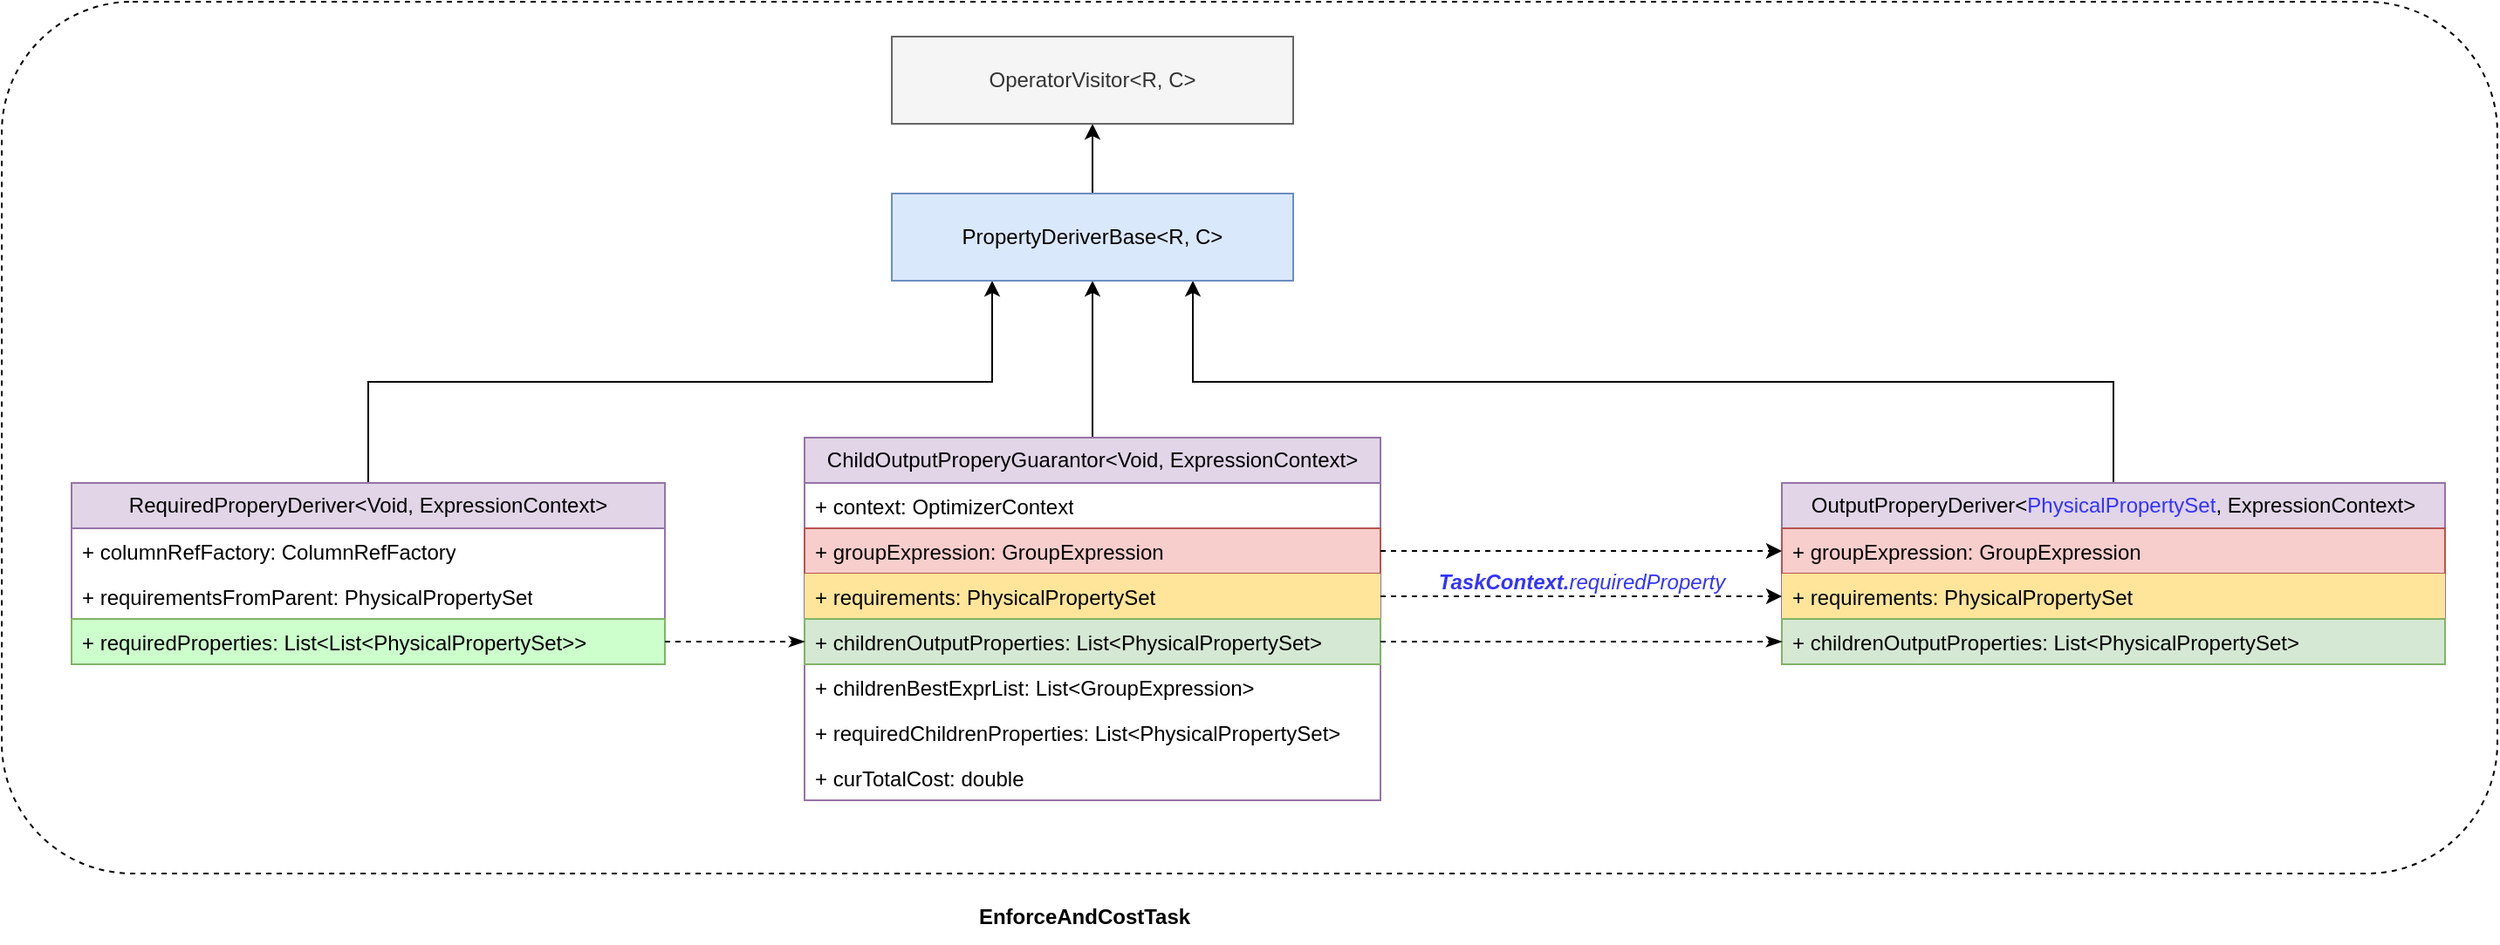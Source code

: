 <mxfile version="22.0.4" type="device">
  <diagram name="第 1 页" id="SFG76TiXSmoASKsAes4e">
    <mxGraphModel dx="1735" dy="1178" grid="1" gridSize="10" guides="1" tooltips="1" connect="1" arrows="1" fold="1" page="1" pageScale="1" pageWidth="827" pageHeight="1169" math="0" shadow="0">
      <root>
        <mxCell id="0" />
        <mxCell id="1" parent="0" />
        <mxCell id="r9hSq9QM5GWR6ms9VNQf-29" style="edgeStyle=orthogonalEdgeStyle;rounded=0;orthogonalLoop=1;jettySize=auto;html=1;exitX=0.5;exitY=0;exitDx=0;exitDy=0;entryX=0.5;entryY=1;entryDx=0;entryDy=0;" parent="1" source="HUhvKqKuCBMlooNIM-Bv-9" target="r9hSq9QM5GWR6ms9VNQf-5" edge="1">
          <mxGeometry relative="1" as="geometry" />
        </mxCell>
        <mxCell id="HUhvKqKuCBMlooNIM-Bv-9" value="ChildOutputProperyGuarantor&amp;lt;Void, ExpressionContext&lt;span style=&quot;background-color: initial;&quot;&gt;&amp;gt;&lt;/span&gt;" style="swimlane;fontStyle=0;childLayout=stackLayout;horizontal=1;startSize=26;fillColor=#e1d5e7;horizontalStack=0;resizeParent=1;resizeParentMax=0;resizeLast=0;collapsible=1;marginBottom=0;whiteSpace=wrap;html=1;strokeColor=#9673a6;" parent="1" vertex="1">
          <mxGeometry x="530" y="440" width="330" height="208" as="geometry" />
        </mxCell>
        <mxCell id="HUhvKqKuCBMlooNIM-Bv-12" value="+&amp;nbsp;context&lt;span style=&quot;background-color: initial;&quot;&gt;:&amp;nbsp;&lt;/span&gt;OptimizerContext" style="text;strokeColor=none;fillColor=none;align=left;verticalAlign=top;spacingLeft=4;spacingRight=4;overflow=hidden;rotatable=0;points=[[0,0.5],[1,0.5]];portConstraint=eastwest;whiteSpace=wrap;html=1;" parent="HUhvKqKuCBMlooNIM-Bv-9" vertex="1">
          <mxGeometry y="26" width="330" height="26" as="geometry" />
        </mxCell>
        <mxCell id="r9hSq9QM5GWR6ms9VNQf-14" value="+&amp;nbsp;groupExpression&lt;span style=&quot;background-color: initial;&quot;&gt;: G&lt;/span&gt;roupExpression" style="text;strokeColor=#b85450;fillColor=#f8cecc;align=left;verticalAlign=top;spacingLeft=4;spacingRight=4;overflow=hidden;rotatable=0;points=[[0,0.5],[1,0.5]];portConstraint=eastwest;whiteSpace=wrap;html=1;" parent="HUhvKqKuCBMlooNIM-Bv-9" vertex="1">
          <mxGeometry y="52" width="330" height="26" as="geometry" />
        </mxCell>
        <mxCell id="r9hSq9QM5GWR6ms9VNQf-15" value="+&amp;nbsp;requirements&lt;span style=&quot;background-color: initial;&quot;&gt;:&amp;nbsp;&lt;/span&gt;PhysicalPropertySet" style="text;strokeColor=none;fillColor=#FFE599;align=left;verticalAlign=top;spacingLeft=4;spacingRight=4;overflow=hidden;rotatable=0;points=[[0,0.5],[1,0.5]];portConstraint=eastwest;whiteSpace=wrap;html=1;" parent="HUhvKqKuCBMlooNIM-Bv-9" vertex="1">
          <mxGeometry y="78" width="330" height="26" as="geometry" />
        </mxCell>
        <mxCell id="r9hSq9QM5GWR6ms9VNQf-18" value="+&amp;nbsp;childrenOutputProperties&lt;span style=&quot;background-color: initial;&quot;&gt;: List&amp;lt;&lt;/span&gt;&lt;span style=&quot;background-color: initial;&quot;&gt;PhysicalPropertySet&amp;gt;&lt;/span&gt;" style="text;strokeColor=#82b366;fillColor=#d5e8d4;align=left;verticalAlign=top;spacingLeft=4;spacingRight=4;overflow=hidden;rotatable=0;points=[[0,0.5],[1,0.5]];portConstraint=eastwest;whiteSpace=wrap;html=1;" parent="HUhvKqKuCBMlooNIM-Bv-9" vertex="1">
          <mxGeometry y="104" width="330" height="26" as="geometry" />
        </mxCell>
        <mxCell id="r9hSq9QM5GWR6ms9VNQf-16" value="+&amp;nbsp;childrenBestExprList&lt;span style=&quot;background-color: initial;&quot;&gt;: List&amp;lt;G&lt;/span&gt;&lt;span style=&quot;background-color: initial;&quot;&gt;roupExpression&amp;gt;&lt;/span&gt;" style="text;strokeColor=none;fillColor=none;align=left;verticalAlign=top;spacingLeft=4;spacingRight=4;overflow=hidden;rotatable=0;points=[[0,0.5],[1,0.5]];portConstraint=eastwest;whiteSpace=wrap;html=1;" parent="HUhvKqKuCBMlooNIM-Bv-9" vertex="1">
          <mxGeometry y="130" width="330" height="26" as="geometry" />
        </mxCell>
        <mxCell id="r9hSq9QM5GWR6ms9VNQf-17" value="+&amp;nbsp;requiredChildrenProperties&lt;span style=&quot;background-color: initial;&quot;&gt;: List&amp;lt;&lt;/span&gt;PhysicalPropertySet&amp;gt;" style="text;strokeColor=none;fillColor=none;align=left;verticalAlign=top;spacingLeft=4;spacingRight=4;overflow=hidden;rotatable=0;points=[[0,0.5],[1,0.5]];portConstraint=eastwest;whiteSpace=wrap;html=1;" parent="HUhvKqKuCBMlooNIM-Bv-9" vertex="1">
          <mxGeometry y="156" width="330" height="26" as="geometry" />
        </mxCell>
        <mxCell id="r9hSq9QM5GWR6ms9VNQf-19" value="+&amp;nbsp;curTotalCost&lt;span style=&quot;background-color: initial;&quot;&gt;: double&lt;/span&gt;" style="text;strokeColor=none;fillColor=none;align=left;verticalAlign=top;spacingLeft=4;spacingRight=4;overflow=hidden;rotatable=0;points=[[0,0.5],[1,0.5]];portConstraint=eastwest;whiteSpace=wrap;html=1;" parent="HUhvKqKuCBMlooNIM-Bv-9" vertex="1">
          <mxGeometry y="182" width="330" height="26" as="geometry" />
        </mxCell>
        <mxCell id="r9hSq9QM5GWR6ms9VNQf-30" style="edgeStyle=orthogonalEdgeStyle;rounded=0;orthogonalLoop=1;jettySize=auto;html=1;exitX=0.5;exitY=0;exitDx=0;exitDy=0;entryX=0.25;entryY=1;entryDx=0;entryDy=0;" parent="1" source="HUhvKqKuCBMlooNIM-Bv-13" target="r9hSq9QM5GWR6ms9VNQf-5" edge="1">
          <mxGeometry relative="1" as="geometry" />
        </mxCell>
        <mxCell id="HUhvKqKuCBMlooNIM-Bv-13" value="RequiredProperyDeriver&amp;lt;Void, ExpressionContext&lt;span style=&quot;background-color: initial;&quot;&gt;&amp;gt;&lt;/span&gt;" style="swimlane;fontStyle=0;childLayout=stackLayout;horizontal=1;startSize=26;fillColor=#e1d5e7;horizontalStack=0;resizeParent=1;resizeParentMax=0;resizeLast=0;collapsible=1;marginBottom=0;whiteSpace=wrap;html=1;strokeColor=#9673a6;" parent="1" vertex="1">
          <mxGeometry x="110" y="466" width="340" height="104" as="geometry" />
        </mxCell>
        <mxCell id="HUhvKqKuCBMlooNIM-Bv-2" value="+&amp;nbsp;columnRefFactory&lt;span style=&quot;background-color: initial;&quot;&gt;:&amp;nbsp;&lt;/span&gt;ColumnRefFactory" style="text;strokeColor=none;fillColor=none;align=left;verticalAlign=top;spacingLeft=4;spacingRight=4;overflow=hidden;rotatable=0;points=[[0,0.5],[1,0.5]];portConstraint=eastwest;whiteSpace=wrap;html=1;" parent="HUhvKqKuCBMlooNIM-Bv-13" vertex="1">
          <mxGeometry y="26" width="340" height="26" as="geometry" />
        </mxCell>
        <mxCell id="HUhvKqKuCBMlooNIM-Bv-3" value="+&amp;nbsp;requirementsFromParent&lt;span style=&quot;background-color: initial;&quot;&gt;:&amp;nbsp;&lt;/span&gt;&lt;span style=&quot;background-color: initial;&quot;&gt;PhysicalPropertySet&lt;/span&gt;" style="text;strokeColor=none;fillColor=none;align=left;verticalAlign=top;spacingLeft=4;spacingRight=4;overflow=hidden;rotatable=0;points=[[0,0.5],[1,0.5]];portConstraint=eastwest;whiteSpace=wrap;html=1;" parent="HUhvKqKuCBMlooNIM-Bv-13" vertex="1">
          <mxGeometry y="52" width="340" height="26" as="geometry" />
        </mxCell>
        <mxCell id="HUhvKqKuCBMlooNIM-Bv-4" value="+&amp;nbsp;requiredProperties&lt;span style=&quot;background-color: initial;&quot;&gt;: List&amp;lt;List&amp;lt;&lt;/span&gt;PhysicalPropertySet&amp;gt;&amp;gt;" style="text;strokeColor=#82b366;fillColor=#CCFFCC;align=left;verticalAlign=top;spacingLeft=4;spacingRight=4;overflow=hidden;rotatable=0;points=[[0,0.5],[1,0.5]];portConstraint=eastwest;whiteSpace=wrap;html=1;" parent="HUhvKqKuCBMlooNIM-Bv-13" vertex="1">
          <mxGeometry y="78" width="340" height="26" as="geometry" />
        </mxCell>
        <mxCell id="r9hSq9QM5GWR6ms9VNQf-31" style="edgeStyle=orthogonalEdgeStyle;rounded=0;orthogonalLoop=1;jettySize=auto;html=1;exitX=0.5;exitY=0;exitDx=0;exitDy=0;entryX=0.75;entryY=1;entryDx=0;entryDy=0;" parent="1" source="HUhvKqKuCBMlooNIM-Bv-15" target="r9hSq9QM5GWR6ms9VNQf-5" edge="1">
          <mxGeometry relative="1" as="geometry" />
        </mxCell>
        <mxCell id="HUhvKqKuCBMlooNIM-Bv-15" value="OutputProperyDeriver&amp;lt;&lt;font color=&quot;#3333ff&quot;&gt;PhysicalPropertySet&lt;/font&gt;, ExpressionContext&lt;span style=&quot;background-color: initial;&quot;&gt;&amp;gt;&lt;/span&gt;" style="swimlane;fontStyle=0;childLayout=stackLayout;horizontal=1;startSize=26;fillColor=#e1d5e7;horizontalStack=0;resizeParent=1;resizeParentMax=0;resizeLast=0;collapsible=1;marginBottom=0;whiteSpace=wrap;html=1;strokeColor=#9673a6;" parent="1" vertex="1">
          <mxGeometry x="1090" y="466" width="380" height="104" as="geometry" />
        </mxCell>
        <mxCell id="HUhvKqKuCBMlooNIM-Bv-16" value="+&amp;nbsp;groupExpression&lt;span style=&quot;background-color: initial;&quot;&gt;: G&lt;/span&gt;roupExpression" style="text;strokeColor=#b85450;fillColor=#f8cecc;align=left;verticalAlign=top;spacingLeft=4;spacingRight=4;overflow=hidden;rotatable=0;points=[[0,0.5],[1,0.5]];portConstraint=eastwest;whiteSpace=wrap;html=1;" parent="HUhvKqKuCBMlooNIM-Bv-15" vertex="1">
          <mxGeometry y="26" width="380" height="26" as="geometry" />
        </mxCell>
        <mxCell id="r9hSq9QM5GWR6ms9VNQf-9" value="+&amp;nbsp;requirements&lt;span style=&quot;background-color: initial;&quot;&gt;:&amp;nbsp;&lt;/span&gt;PhysicalPropertySet" style="text;strokeColor=none;fillColor=#FFE599;align=left;verticalAlign=top;spacingLeft=4;spacingRight=4;overflow=hidden;rotatable=0;points=[[0,0.5],[1,0.5]];portConstraint=eastwest;whiteSpace=wrap;html=1;" parent="HUhvKqKuCBMlooNIM-Bv-15" vertex="1">
          <mxGeometry y="52" width="380" height="26" as="geometry" />
        </mxCell>
        <mxCell id="r9hSq9QM5GWR6ms9VNQf-13" value="+&amp;nbsp;childrenOutputProperties&lt;span style=&quot;background-color: initial;&quot;&gt;: List&amp;lt;&lt;/span&gt;PhysicalPropertySet&amp;gt;" style="text;strokeColor=#82b366;fillColor=#d5e8d4;align=left;verticalAlign=top;spacingLeft=4;spacingRight=4;overflow=hidden;rotatable=0;points=[[0,0.5],[1,0.5]];portConstraint=eastwest;whiteSpace=wrap;html=1;" parent="HUhvKqKuCBMlooNIM-Bv-15" vertex="1">
          <mxGeometry y="78" width="380" height="26" as="geometry" />
        </mxCell>
        <mxCell id="r9hSq9QM5GWR6ms9VNQf-26" style="edgeStyle=orthogonalEdgeStyle;rounded=0;orthogonalLoop=1;jettySize=auto;html=1;exitX=0.5;exitY=0;exitDx=0;exitDy=0;entryX=0.5;entryY=1;entryDx=0;entryDy=0;" parent="1" source="r9hSq9QM5GWR6ms9VNQf-5" target="r9hSq9QM5GWR6ms9VNQf-25" edge="1">
          <mxGeometry relative="1" as="geometry" />
        </mxCell>
        <mxCell id="r9hSq9QM5GWR6ms9VNQf-5" value="PropertyDeriverBase&amp;lt;R, C&amp;gt;" style="html=1;whiteSpace=wrap;fillColor=#dae8fc;strokeColor=#6c8ebf;" parent="1" vertex="1">
          <mxGeometry x="580" y="300" width="230" height="50" as="geometry" />
        </mxCell>
        <mxCell id="r9hSq9QM5GWR6ms9VNQf-20" style="edgeStyle=orthogonalEdgeStyle;rounded=0;orthogonalLoop=1;jettySize=auto;html=1;exitX=1;exitY=0.5;exitDx=0;exitDy=0;dashed=1;endArrow=classicThin;endFill=1;" parent="1" source="r9hSq9QM5GWR6ms9VNQf-18" target="r9hSq9QM5GWR6ms9VNQf-13" edge="1">
          <mxGeometry relative="1" as="geometry" />
        </mxCell>
        <mxCell id="r9hSq9QM5GWR6ms9VNQf-22" style="edgeStyle=orthogonalEdgeStyle;rounded=0;orthogonalLoop=1;jettySize=auto;html=1;exitX=1;exitY=0.5;exitDx=0;exitDy=0;entryX=0;entryY=0.5;entryDx=0;entryDy=0;dashed=1;endArrow=classic;endFill=1;" parent="1" source="r9hSq9QM5GWR6ms9VNQf-14" target="HUhvKqKuCBMlooNIM-Bv-16" edge="1">
          <mxGeometry relative="1" as="geometry">
            <Array as="points">
              <mxPoint x="870" y="505" />
              <mxPoint x="870" y="505" />
            </Array>
          </mxGeometry>
        </mxCell>
        <mxCell id="r9hSq9QM5GWR6ms9VNQf-25" value="OperatorVisitor&amp;lt;R, C&amp;gt;" style="html=1;whiteSpace=wrap;fillColor=#f5f5f5;strokeColor=#666666;fontColor=#333333;" parent="1" vertex="1">
          <mxGeometry x="580" y="210" width="230" height="50" as="geometry" />
        </mxCell>
        <mxCell id="r9hSq9QM5GWR6ms9VNQf-27" style="edgeStyle=orthogonalEdgeStyle;rounded=0;orthogonalLoop=1;jettySize=auto;html=1;exitX=1;exitY=0.5;exitDx=0;exitDy=0;entryX=0;entryY=0.5;entryDx=0;entryDy=0;dashed=1;endArrow=classic;endFill=1;" parent="1" source="r9hSq9QM5GWR6ms9VNQf-15" target="r9hSq9QM5GWR6ms9VNQf-9" edge="1">
          <mxGeometry relative="1" as="geometry" />
        </mxCell>
        <mxCell id="r9hSq9QM5GWR6ms9VNQf-28" style="edgeStyle=orthogonalEdgeStyle;rounded=0;orthogonalLoop=1;jettySize=auto;html=1;exitX=1;exitY=0.5;exitDx=0;exitDy=0;entryX=0;entryY=0.5;entryDx=0;entryDy=0;dashed=1;endArrow=classicThin;endFill=1;" parent="1" source="HUhvKqKuCBMlooNIM-Bv-4" target="r9hSq9QM5GWR6ms9VNQf-18" edge="1">
          <mxGeometry relative="1" as="geometry" />
        </mxCell>
        <mxCell id="r9hSq9QM5GWR6ms9VNQf-35" value="&lt;b&gt;EnforceAndCostTask&lt;/b&gt;" style="text;html=1;align=center;verticalAlign=middle;resizable=0;points=[];autosize=1;strokeColor=none;fillColor=none;" parent="1" vertex="1">
          <mxGeometry x="620" y="700" width="140" height="30" as="geometry" />
        </mxCell>
        <mxCell id="mnf5VPU_pPS48lRiKlor-3" value="&lt;i&gt;&lt;font color=&quot;#3333ff&quot;&gt;&lt;b&gt;TaskContext.&lt;/b&gt;requiredProperty&lt;/font&gt;&lt;/i&gt;" style="text;html=1;align=center;verticalAlign=middle;resizable=0;points=[];autosize=1;strokeColor=none;fillColor=none;" parent="1" vertex="1">
          <mxGeometry x="880" y="508" width="190" height="30" as="geometry" />
        </mxCell>
        <mxCell id="mVOjMBeqWsvEif7-B-bx-1" value="" style="rounded=1;whiteSpace=wrap;html=1;fillColor=none;dashed=1;" vertex="1" parent="1">
          <mxGeometry x="70" y="190" width="1430" height="500" as="geometry" />
        </mxCell>
      </root>
    </mxGraphModel>
  </diagram>
</mxfile>
